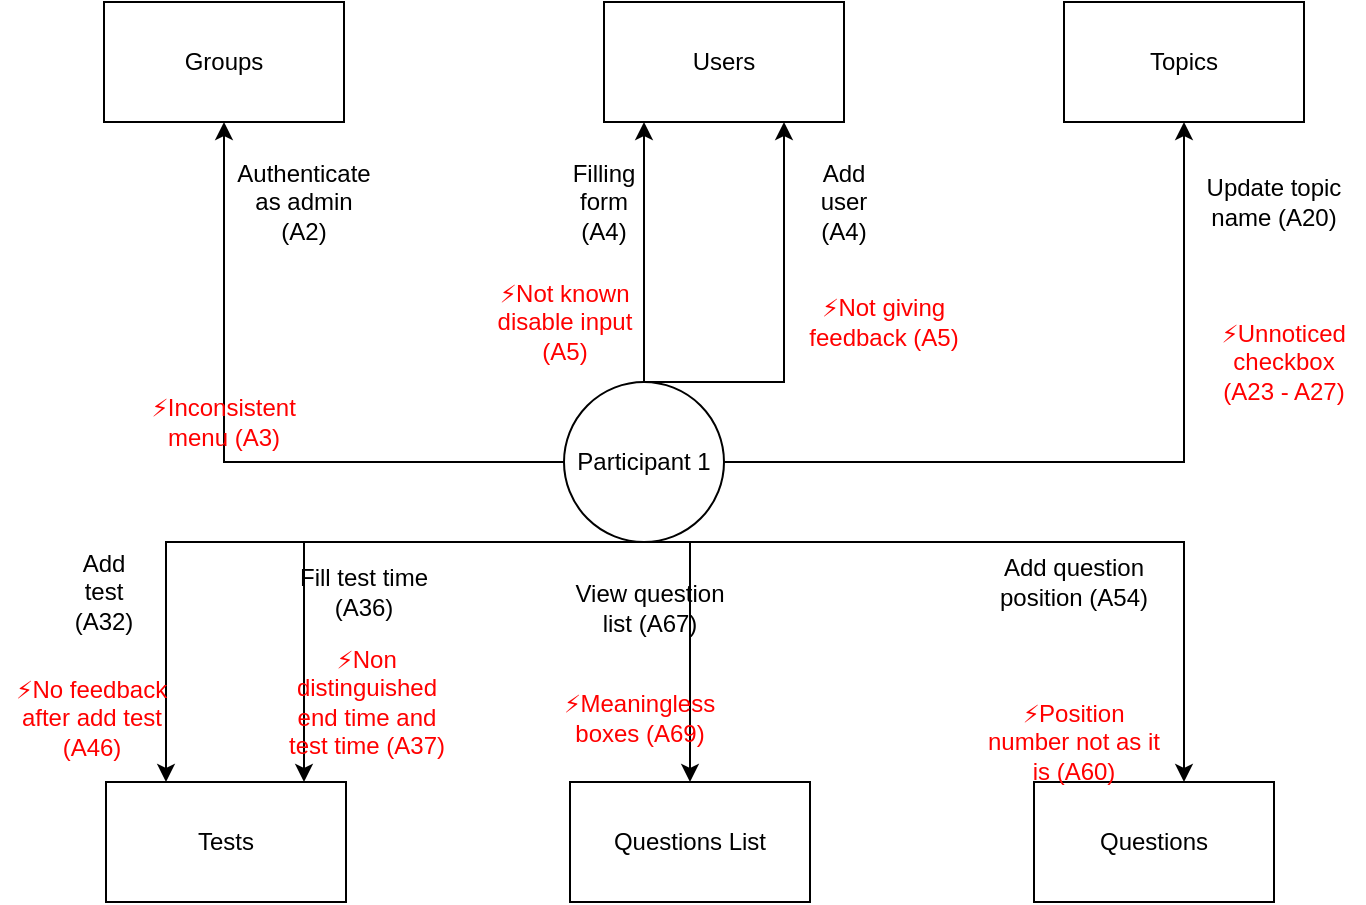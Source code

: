 <mxfile version="10.6.7" type="device"><diagram id="_k2XnJDCwpYiNDN5HuQ7" name="Page-1"><mxGraphModel dx="754" dy="386" grid="1" gridSize="10" guides="1" tooltips="1" connect="1" arrows="1" fold="1" page="1" pageScale="1" pageWidth="850" pageHeight="1100" math="0" shadow="0"><root><mxCell id="0"/><mxCell id="1" parent="0"/><mxCell id="QuoJT0mD5O6Z1_HdJoCP-8" style="edgeStyle=orthogonalEdgeStyle;rounded=0;orthogonalLoop=1;jettySize=auto;html=1;exitX=0;exitY=0.5;exitDx=0;exitDy=0;" edge="1" parent="1" source="QuoJT0mD5O6Z1_HdJoCP-1" target="QuoJT0mD5O6Z1_HdJoCP-2"><mxGeometry relative="1" as="geometry"/></mxCell><mxCell id="QuoJT0mD5O6Z1_HdJoCP-17" style="edgeStyle=orthogonalEdgeStyle;rounded=0;orthogonalLoop=1;jettySize=auto;html=1;exitX=0.5;exitY=0;exitDx=0;exitDy=0;strokeColor=#000000;strokeWidth=1;fontColor=#000000;" edge="1" parent="1" source="QuoJT0mD5O6Z1_HdJoCP-1" target="QuoJT0mD5O6Z1_HdJoCP-3"><mxGeometry relative="1" as="geometry"><Array as="points"><mxPoint x="360" y="140"/><mxPoint x="360" y="140"/></Array></mxGeometry></mxCell><mxCell id="QuoJT0mD5O6Z1_HdJoCP-25" style="edgeStyle=orthogonalEdgeStyle;rounded=0;orthogonalLoop=1;jettySize=auto;html=1;exitX=0.5;exitY=0;exitDx=0;exitDy=0;entryX=0.75;entryY=1;entryDx=0;entryDy=0;strokeColor=#000000;strokeWidth=1;fontColor=#000000;" edge="1" parent="1" source="QuoJT0mD5O6Z1_HdJoCP-1" target="QuoJT0mD5O6Z1_HdJoCP-3"><mxGeometry relative="1" as="geometry"><Array as="points"><mxPoint x="430" y="230"/></Array></mxGeometry></mxCell><mxCell id="QuoJT0mD5O6Z1_HdJoCP-29" style="edgeStyle=orthogonalEdgeStyle;rounded=0;orthogonalLoop=1;jettySize=auto;html=1;exitX=1;exitY=0.5;exitDx=0;exitDy=0;entryX=0.5;entryY=1;entryDx=0;entryDy=0;strokeColor=#000000;strokeWidth=1;fontColor=#FF0000;" edge="1" parent="1" source="QuoJT0mD5O6Z1_HdJoCP-1" target="QuoJT0mD5O6Z1_HdJoCP-4"><mxGeometry relative="1" as="geometry"/></mxCell><mxCell id="QuoJT0mD5O6Z1_HdJoCP-33" style="edgeStyle=orthogonalEdgeStyle;rounded=0;orthogonalLoop=1;jettySize=auto;html=1;exitX=0.5;exitY=1;exitDx=0;exitDy=0;strokeColor=#000000;strokeWidth=1;fontColor=#000000;" edge="1" parent="1" source="QuoJT0mD5O6Z1_HdJoCP-1" target="QuoJT0mD5O6Z1_HdJoCP-5"><mxGeometry relative="1" as="geometry"><Array as="points"><mxPoint x="630" y="310"/></Array></mxGeometry></mxCell><mxCell id="QuoJT0mD5O6Z1_HdJoCP-36" style="edgeStyle=orthogonalEdgeStyle;rounded=0;orthogonalLoop=1;jettySize=auto;html=1;exitX=0.5;exitY=1;exitDx=0;exitDy=0;entryX=0.5;entryY=0;entryDx=0;entryDy=0;strokeColor=#000000;strokeWidth=1;fontColor=#000000;" edge="1" parent="1" source="QuoJT0mD5O6Z1_HdJoCP-1" target="QuoJT0mD5O6Z1_HdJoCP-6"><mxGeometry relative="1" as="geometry"><Array as="points"><mxPoint x="383" y="310"/></Array></mxGeometry></mxCell><mxCell id="QuoJT0mD5O6Z1_HdJoCP-40" style="edgeStyle=orthogonalEdgeStyle;rounded=0;orthogonalLoop=1;jettySize=auto;html=1;exitX=0.5;exitY=1;exitDx=0;exitDy=0;strokeColor=#000000;strokeWidth=1;fontColor=#000000;" edge="1" parent="1" source="QuoJT0mD5O6Z1_HdJoCP-1" target="QuoJT0mD5O6Z1_HdJoCP-7"><mxGeometry relative="1" as="geometry"><Array as="points"><mxPoint x="190" y="310"/></Array></mxGeometry></mxCell><mxCell id="QuoJT0mD5O6Z1_HdJoCP-44" style="edgeStyle=orthogonalEdgeStyle;rounded=0;orthogonalLoop=1;jettySize=auto;html=1;exitX=0.5;exitY=1;exitDx=0;exitDy=0;entryX=0.25;entryY=0;entryDx=0;entryDy=0;strokeColor=#000000;strokeWidth=1;fontColor=#FF0000;" edge="1" parent="1" source="QuoJT0mD5O6Z1_HdJoCP-1" target="QuoJT0mD5O6Z1_HdJoCP-7"><mxGeometry relative="1" as="geometry"><Array as="points"><mxPoint x="121" y="310"/></Array></mxGeometry></mxCell><mxCell id="QuoJT0mD5O6Z1_HdJoCP-1" value="Participant 1" style="ellipse;whiteSpace=wrap;html=1;aspect=fixed;" vertex="1" parent="1"><mxGeometry x="320" y="230" width="80" height="80" as="geometry"/></mxCell><mxCell id="QuoJT0mD5O6Z1_HdJoCP-2" value="Groups" style="rounded=0;whiteSpace=wrap;html=1;" vertex="1" parent="1"><mxGeometry x="90" y="40" width="120" height="60" as="geometry"/></mxCell><mxCell id="QuoJT0mD5O6Z1_HdJoCP-3" value="Users" style="rounded=0;whiteSpace=wrap;html=1;" vertex="1" parent="1"><mxGeometry x="340" y="40" width="120" height="60" as="geometry"/></mxCell><mxCell id="QuoJT0mD5O6Z1_HdJoCP-4" value="Topics" style="rounded=0;whiteSpace=wrap;html=1;" vertex="1" parent="1"><mxGeometry x="570" y="40" width="120" height="60" as="geometry"/></mxCell><mxCell id="QuoJT0mD5O6Z1_HdJoCP-5" value="Questions" style="rounded=0;whiteSpace=wrap;html=1;" vertex="1" parent="1"><mxGeometry x="555" y="430" width="120" height="60" as="geometry"/></mxCell><mxCell id="QuoJT0mD5O6Z1_HdJoCP-6" value="Questions List" style="rounded=0;whiteSpace=wrap;html=1;" vertex="1" parent="1"><mxGeometry x="323" y="430" width="120" height="60" as="geometry"/></mxCell><mxCell id="QuoJT0mD5O6Z1_HdJoCP-7" value="Tests" style="rounded=0;whiteSpace=wrap;html=1;" vertex="1" parent="1"><mxGeometry x="91" y="430" width="120" height="60" as="geometry"/></mxCell><mxCell id="QuoJT0mD5O6Z1_HdJoCP-9" value="Authenticate as admin (A2)" style="text;html=1;strokeColor=none;fillColor=none;align=center;verticalAlign=middle;whiteSpace=wrap;rounded=0;" vertex="1" parent="1"><mxGeometry x="170" y="130" width="40" height="20" as="geometry"/></mxCell><mxCell id="QuoJT0mD5O6Z1_HdJoCP-15" value="&lt;font color=&quot;#ff0000&quot;&gt;⚡Inconsistent menu (A3)&lt;/font&gt;" style="text;html=1;strokeColor=none;fillColor=none;align=center;verticalAlign=middle;whiteSpace=wrap;rounded=0;fontColor=#000000;" vertex="1" parent="1"><mxGeometry x="130" y="240" width="40" height="20" as="geometry"/></mxCell><mxCell id="QuoJT0mD5O6Z1_HdJoCP-19" value="Filling form (A4)" style="text;html=1;strokeColor=none;fillColor=none;align=center;verticalAlign=middle;whiteSpace=wrap;rounded=0;fontColor=#000000;" vertex="1" parent="1"><mxGeometry x="320" y="130" width="40" height="20" as="geometry"/></mxCell><mxCell id="QuoJT0mD5O6Z1_HdJoCP-20" value="&lt;span&gt;&lt;font color=&quot;#ff0000&quot;&gt;⚡Not known disable input (A5)&lt;/font&gt;&lt;/span&gt;" style="text;html=1;strokeColor=none;fillColor=none;align=center;verticalAlign=middle;whiteSpace=wrap;rounded=0;fontColor=#000000;" vertex="1" parent="1"><mxGeometry x="282.5" y="190" width="75" height="20" as="geometry"/></mxCell><mxCell id="QuoJT0mD5O6Z1_HdJoCP-26" value="Add user (A4)" style="text;html=1;strokeColor=none;fillColor=none;align=center;verticalAlign=middle;whiteSpace=wrap;rounded=0;fontColor=#000000;" vertex="1" parent="1"><mxGeometry x="440" y="130" width="40" height="20" as="geometry"/></mxCell><mxCell id="QuoJT0mD5O6Z1_HdJoCP-27" value="&lt;span&gt;⚡Not giving feedback (A5)&lt;/span&gt;" style="text;html=1;strokeColor=none;fillColor=none;align=center;verticalAlign=middle;whiteSpace=wrap;rounded=0;fontColor=#FF0000;" vertex="1" parent="1"><mxGeometry x="440" y="190" width="80" height="20" as="geometry"/></mxCell><mxCell id="QuoJT0mD5O6Z1_HdJoCP-30" value="Update topic name (A20)" style="text;html=1;strokeColor=none;fillColor=none;align=center;verticalAlign=middle;whiteSpace=wrap;rounded=0;fontColor=#000000;" vertex="1" parent="1"><mxGeometry x="640" y="130" width="70" height="20" as="geometry"/></mxCell><mxCell id="QuoJT0mD5O6Z1_HdJoCP-31" value="&lt;span&gt;⚡Unnoticed checkbox (A23 - A27)&lt;/span&gt;" style="text;html=1;strokeColor=none;fillColor=none;align=center;verticalAlign=middle;whiteSpace=wrap;rounded=0;fontColor=#FF0000;" vertex="1" parent="1"><mxGeometry x="640" y="210" width="80" height="20" as="geometry"/></mxCell><mxCell id="QuoJT0mD5O6Z1_HdJoCP-34" value="Add question position (A54)" style="text;html=1;strokeColor=none;fillColor=none;align=center;verticalAlign=middle;whiteSpace=wrap;rounded=0;fontColor=#000000;" vertex="1" parent="1"><mxGeometry x="530" y="320" width="90" height="20" as="geometry"/></mxCell><mxCell id="QuoJT0mD5O6Z1_HdJoCP-35" value="&lt;span&gt;⚡Position number not as it is (A60)&lt;/span&gt;" style="text;html=1;strokeColor=none;fillColor=none;align=center;verticalAlign=middle;whiteSpace=wrap;rounded=0;fontColor=#FF0000;" vertex="1" parent="1"><mxGeometry x="530" y="400" width="90" height="20" as="geometry"/></mxCell><mxCell id="QuoJT0mD5O6Z1_HdJoCP-37" value="View question list (A67)" style="text;html=1;strokeColor=none;fillColor=none;align=center;verticalAlign=middle;whiteSpace=wrap;rounded=0;fontColor=#000000;" vertex="1" parent="1"><mxGeometry x="323" y="332.5" width="80" height="20" as="geometry"/></mxCell><mxCell id="QuoJT0mD5O6Z1_HdJoCP-38" value="&lt;span&gt;⚡Meaningless boxes (A69)&lt;/span&gt;" style="text;html=1;strokeColor=none;fillColor=none;align=center;verticalAlign=middle;whiteSpace=wrap;rounded=0;fontColor=#FF0000;" vertex="1" parent="1"><mxGeometry x="333" y="387.5" width="50" height="20" as="geometry"/></mxCell><mxCell id="QuoJT0mD5O6Z1_HdJoCP-41" value="Fill test time (A36)" style="text;html=1;strokeColor=none;fillColor=none;align=center;verticalAlign=middle;whiteSpace=wrap;rounded=0;fontColor=#000000;" vertex="1" parent="1"><mxGeometry x="180" y="325" width="80" height="20" as="geometry"/></mxCell><mxCell id="QuoJT0mD5O6Z1_HdJoCP-42" value="&lt;span&gt;⚡Non distinguished end time and test time (A37)&lt;/span&gt;" style="text;html=1;strokeColor=none;fillColor=none;align=center;verticalAlign=middle;whiteSpace=wrap;rounded=0;fontColor=#FF0000;" vertex="1" parent="1"><mxGeometry x="180.5" y="380" width="81" height="20" as="geometry"/></mxCell><mxCell id="QuoJT0mD5O6Z1_HdJoCP-45" value="Add test (A32)" style="text;html=1;strokeColor=none;fillColor=none;align=center;verticalAlign=middle;whiteSpace=wrap;rounded=0;fontColor=#000000;" vertex="1" parent="1"><mxGeometry x="70" y="325" width="40" height="20" as="geometry"/></mxCell><mxCell id="QuoJT0mD5O6Z1_HdJoCP-46" value="&lt;span&gt;⚡No feedback after add test (A46)&lt;/span&gt;" style="text;html=1;strokeColor=none;fillColor=none;align=center;verticalAlign=middle;whiteSpace=wrap;rounded=0;fontColor=#FF0000;" vertex="1" parent="1"><mxGeometry x="38" y="387.5" width="92" height="20" as="geometry"/></mxCell></root></mxGraphModel></diagram></mxfile>